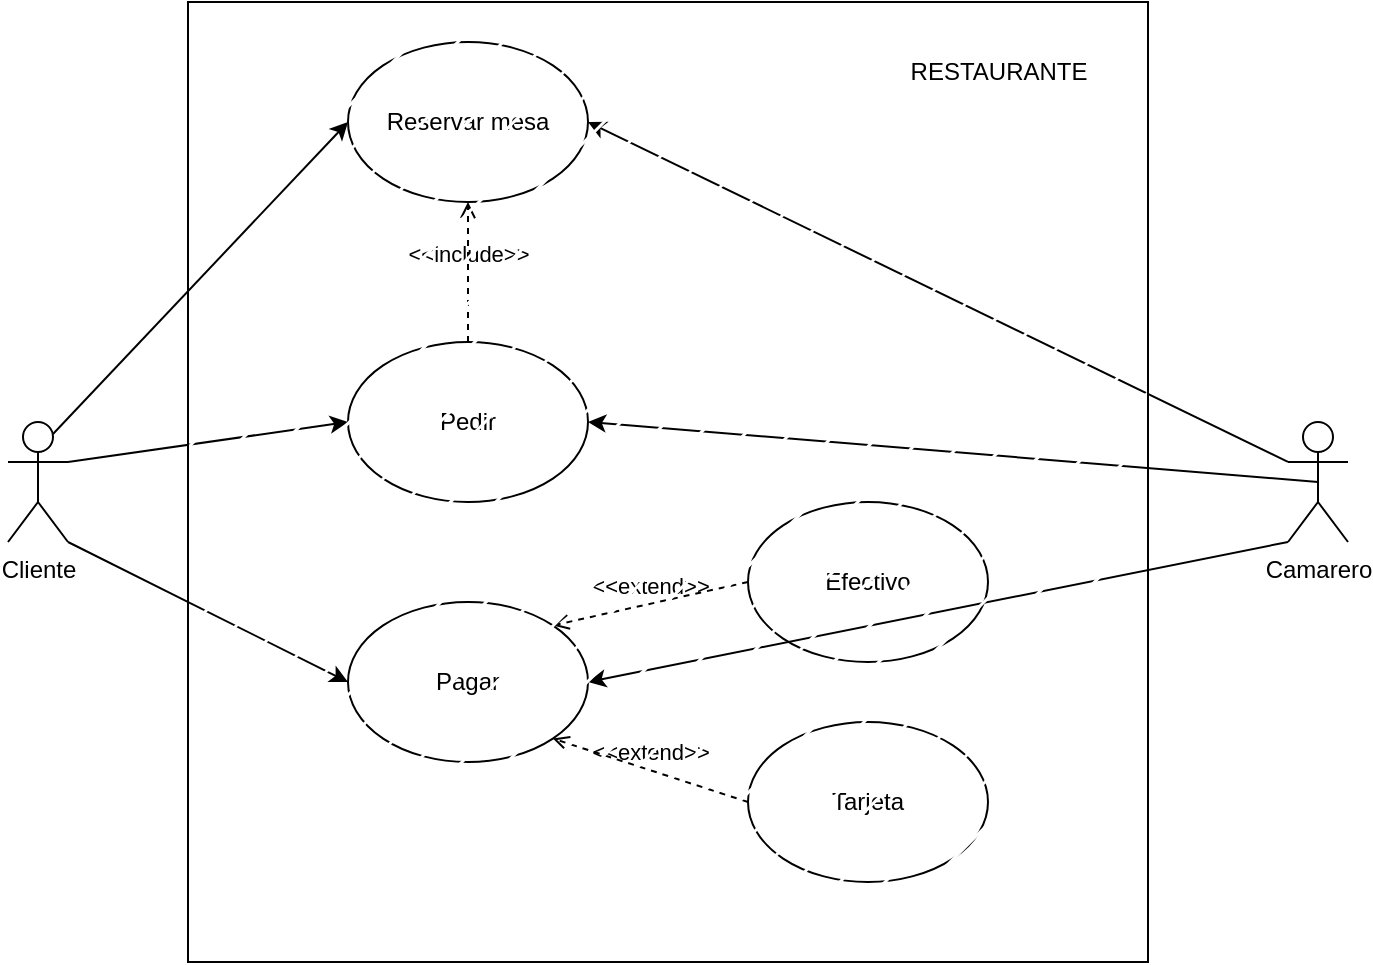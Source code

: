 <mxfile version="21.0.10" type="github">
  <diagram name="Página-1" id="e_j0ZhdpHVGRZZ2tW-FS">
    <mxGraphModel dx="880" dy="481" grid="1" gridSize="10" guides="1" tooltips="1" connect="1" arrows="1" fold="1" page="1" pageScale="1" pageWidth="3300" pageHeight="4681" math="0" shadow="0">
      <root>
        <mxCell id="0" />
        <mxCell id="1" parent="0" />
        <mxCell id="VGb9IbTK1vIzDBeMsbUQ-14" style="rounded=0;orthogonalLoop=1;jettySize=auto;html=1;exitX=1;exitY=0.333;exitDx=0;exitDy=0;exitPerimeter=0;entryX=0;entryY=0.5;entryDx=0;entryDy=0;" edge="1" parent="1" source="VGb9IbTK1vIzDBeMsbUQ-1" target="VGb9IbTK1vIzDBeMsbUQ-3">
          <mxGeometry relative="1" as="geometry" />
        </mxCell>
        <mxCell id="VGb9IbTK1vIzDBeMsbUQ-15" style="rounded=0;orthogonalLoop=1;jettySize=auto;html=1;exitX=1;exitY=1;exitDx=0;exitDy=0;exitPerimeter=0;entryX=0;entryY=0.5;entryDx=0;entryDy=0;" edge="1" parent="1" source="VGb9IbTK1vIzDBeMsbUQ-1" target="VGb9IbTK1vIzDBeMsbUQ-4">
          <mxGeometry relative="1" as="geometry" />
        </mxCell>
        <mxCell id="VGb9IbTK1vIzDBeMsbUQ-16" style="rounded=0;orthogonalLoop=1;jettySize=auto;html=1;exitX=0.75;exitY=0.1;exitDx=0;exitDy=0;exitPerimeter=0;entryX=0;entryY=0.5;entryDx=0;entryDy=0;" edge="1" parent="1" source="VGb9IbTK1vIzDBeMsbUQ-1" target="VGb9IbTK1vIzDBeMsbUQ-2">
          <mxGeometry relative="1" as="geometry" />
        </mxCell>
        <mxCell id="VGb9IbTK1vIzDBeMsbUQ-1" value="&lt;div&gt;Cliente&lt;/div&gt;" style="shape=umlActor;verticalLabelPosition=bottom;verticalAlign=top;html=1;outlineConnect=0;" vertex="1" parent="1">
          <mxGeometry x="120" y="220" width="30" height="60" as="geometry" />
        </mxCell>
        <mxCell id="VGb9IbTK1vIzDBeMsbUQ-2" value="Reservar mesa" style="ellipse;whiteSpace=wrap;html=1;" vertex="1" parent="1">
          <mxGeometry x="290" y="30" width="120" height="80" as="geometry" />
        </mxCell>
        <mxCell id="VGb9IbTK1vIzDBeMsbUQ-3" value="Pedir" style="ellipse;whiteSpace=wrap;html=1;" vertex="1" parent="1">
          <mxGeometry x="290" y="180" width="120" height="80" as="geometry" />
        </mxCell>
        <mxCell id="VGb9IbTK1vIzDBeMsbUQ-4" value="Pagar" style="ellipse;whiteSpace=wrap;html=1;" vertex="1" parent="1">
          <mxGeometry x="290" y="310" width="120" height="80" as="geometry" />
        </mxCell>
        <mxCell id="VGb9IbTK1vIzDBeMsbUQ-5" value="Efectivo" style="ellipse;whiteSpace=wrap;html=1;" vertex="1" parent="1">
          <mxGeometry x="490" y="260" width="120" height="80" as="geometry" />
        </mxCell>
        <mxCell id="VGb9IbTK1vIzDBeMsbUQ-6" value="Tarjeta" style="ellipse;whiteSpace=wrap;html=1;" vertex="1" parent="1">
          <mxGeometry x="490" y="370" width="120" height="80" as="geometry" />
        </mxCell>
        <mxCell id="VGb9IbTK1vIzDBeMsbUQ-7" value="&amp;lt;&amp;lt;extend&amp;gt;&amp;gt;" style="html=1;verticalAlign=bottom;labelBackgroundColor=none;endArrow=open;endFill=0;dashed=1;rounded=0;entryX=1;entryY=0;entryDx=0;entryDy=0;exitX=0;exitY=0.5;exitDx=0;exitDy=0;" edge="1" parent="1" source="VGb9IbTK1vIzDBeMsbUQ-5" target="VGb9IbTK1vIzDBeMsbUQ-4">
          <mxGeometry width="160" relative="1" as="geometry">
            <mxPoint x="480" y="180" as="sourcePoint" />
            <mxPoint x="540" y="190" as="targetPoint" />
          </mxGeometry>
        </mxCell>
        <mxCell id="VGb9IbTK1vIzDBeMsbUQ-8" value="&amp;lt;&amp;lt;extend&amp;gt;&amp;gt;" style="html=1;verticalAlign=bottom;labelBackgroundColor=none;endArrow=open;endFill=0;dashed=1;rounded=0;exitX=0;exitY=0.5;exitDx=0;exitDy=0;entryX=1;entryY=1;entryDx=0;entryDy=0;" edge="1" parent="1" source="VGb9IbTK1vIzDBeMsbUQ-6" target="VGb9IbTK1vIzDBeMsbUQ-4">
          <mxGeometry width="160" relative="1" as="geometry">
            <mxPoint x="370" y="250" as="sourcePoint" />
            <mxPoint x="510" y="350" as="targetPoint" />
          </mxGeometry>
        </mxCell>
        <mxCell id="VGb9IbTK1vIzDBeMsbUQ-18" style="rounded=0;orthogonalLoop=1;jettySize=auto;html=1;exitX=0;exitY=0.333;exitDx=0;exitDy=0;exitPerimeter=0;entryX=1;entryY=0.5;entryDx=0;entryDy=0;" edge="1" parent="1" source="VGb9IbTK1vIzDBeMsbUQ-11" target="VGb9IbTK1vIzDBeMsbUQ-2">
          <mxGeometry relative="1" as="geometry" />
        </mxCell>
        <mxCell id="VGb9IbTK1vIzDBeMsbUQ-19" style="rounded=0;orthogonalLoop=1;jettySize=auto;html=1;exitX=0.5;exitY=0.5;exitDx=0;exitDy=0;exitPerimeter=0;entryX=1;entryY=0.5;entryDx=0;entryDy=0;" edge="1" parent="1" source="VGb9IbTK1vIzDBeMsbUQ-11" target="VGb9IbTK1vIzDBeMsbUQ-3">
          <mxGeometry relative="1" as="geometry" />
        </mxCell>
        <mxCell id="VGb9IbTK1vIzDBeMsbUQ-20" style="rounded=0;orthogonalLoop=1;jettySize=auto;html=1;exitX=0;exitY=1;exitDx=0;exitDy=0;exitPerimeter=0;entryX=1;entryY=0.5;entryDx=0;entryDy=0;" edge="1" parent="1" source="VGb9IbTK1vIzDBeMsbUQ-11" target="VGb9IbTK1vIzDBeMsbUQ-4">
          <mxGeometry relative="1" as="geometry" />
        </mxCell>
        <mxCell id="VGb9IbTK1vIzDBeMsbUQ-11" value="Camarero" style="shape=umlActor;verticalLabelPosition=bottom;verticalAlign=top;html=1;outlineConnect=0;" vertex="1" parent="1">
          <mxGeometry x="760" y="220" width="30" height="60" as="geometry" />
        </mxCell>
        <mxCell id="VGb9IbTK1vIzDBeMsbUQ-13" value="&amp;lt;&amp;lt;include&amp;gt;&amp;gt;" style="html=1;verticalAlign=bottom;labelBackgroundColor=none;endArrow=open;endFill=0;dashed=1;rounded=0;exitX=0.5;exitY=0;exitDx=0;exitDy=0;entryX=0.5;entryY=1;entryDx=0;entryDy=0;" edge="1" parent="1" source="VGb9IbTK1vIzDBeMsbUQ-3" target="VGb9IbTK1vIzDBeMsbUQ-2">
          <mxGeometry width="160" relative="1" as="geometry">
            <mxPoint x="150" y="120" as="sourcePoint" />
            <mxPoint x="310" y="120" as="targetPoint" />
          </mxGeometry>
        </mxCell>
        <mxCell id="VGb9IbTK1vIzDBeMsbUQ-21" value="" style="whiteSpace=wrap;html=1;aspect=fixed;fillStyle=hatch;" vertex="1" parent="1">
          <mxGeometry x="210" y="10" width="480" height="480" as="geometry" />
        </mxCell>
        <mxCell id="VGb9IbTK1vIzDBeMsbUQ-22" value="RESTAURANTE" style="text;html=1;align=center;verticalAlign=middle;resizable=0;points=[];autosize=1;strokeColor=none;fillColor=none;" vertex="1" parent="1">
          <mxGeometry x="560" y="30" width="110" height="30" as="geometry" />
        </mxCell>
      </root>
    </mxGraphModel>
  </diagram>
</mxfile>

